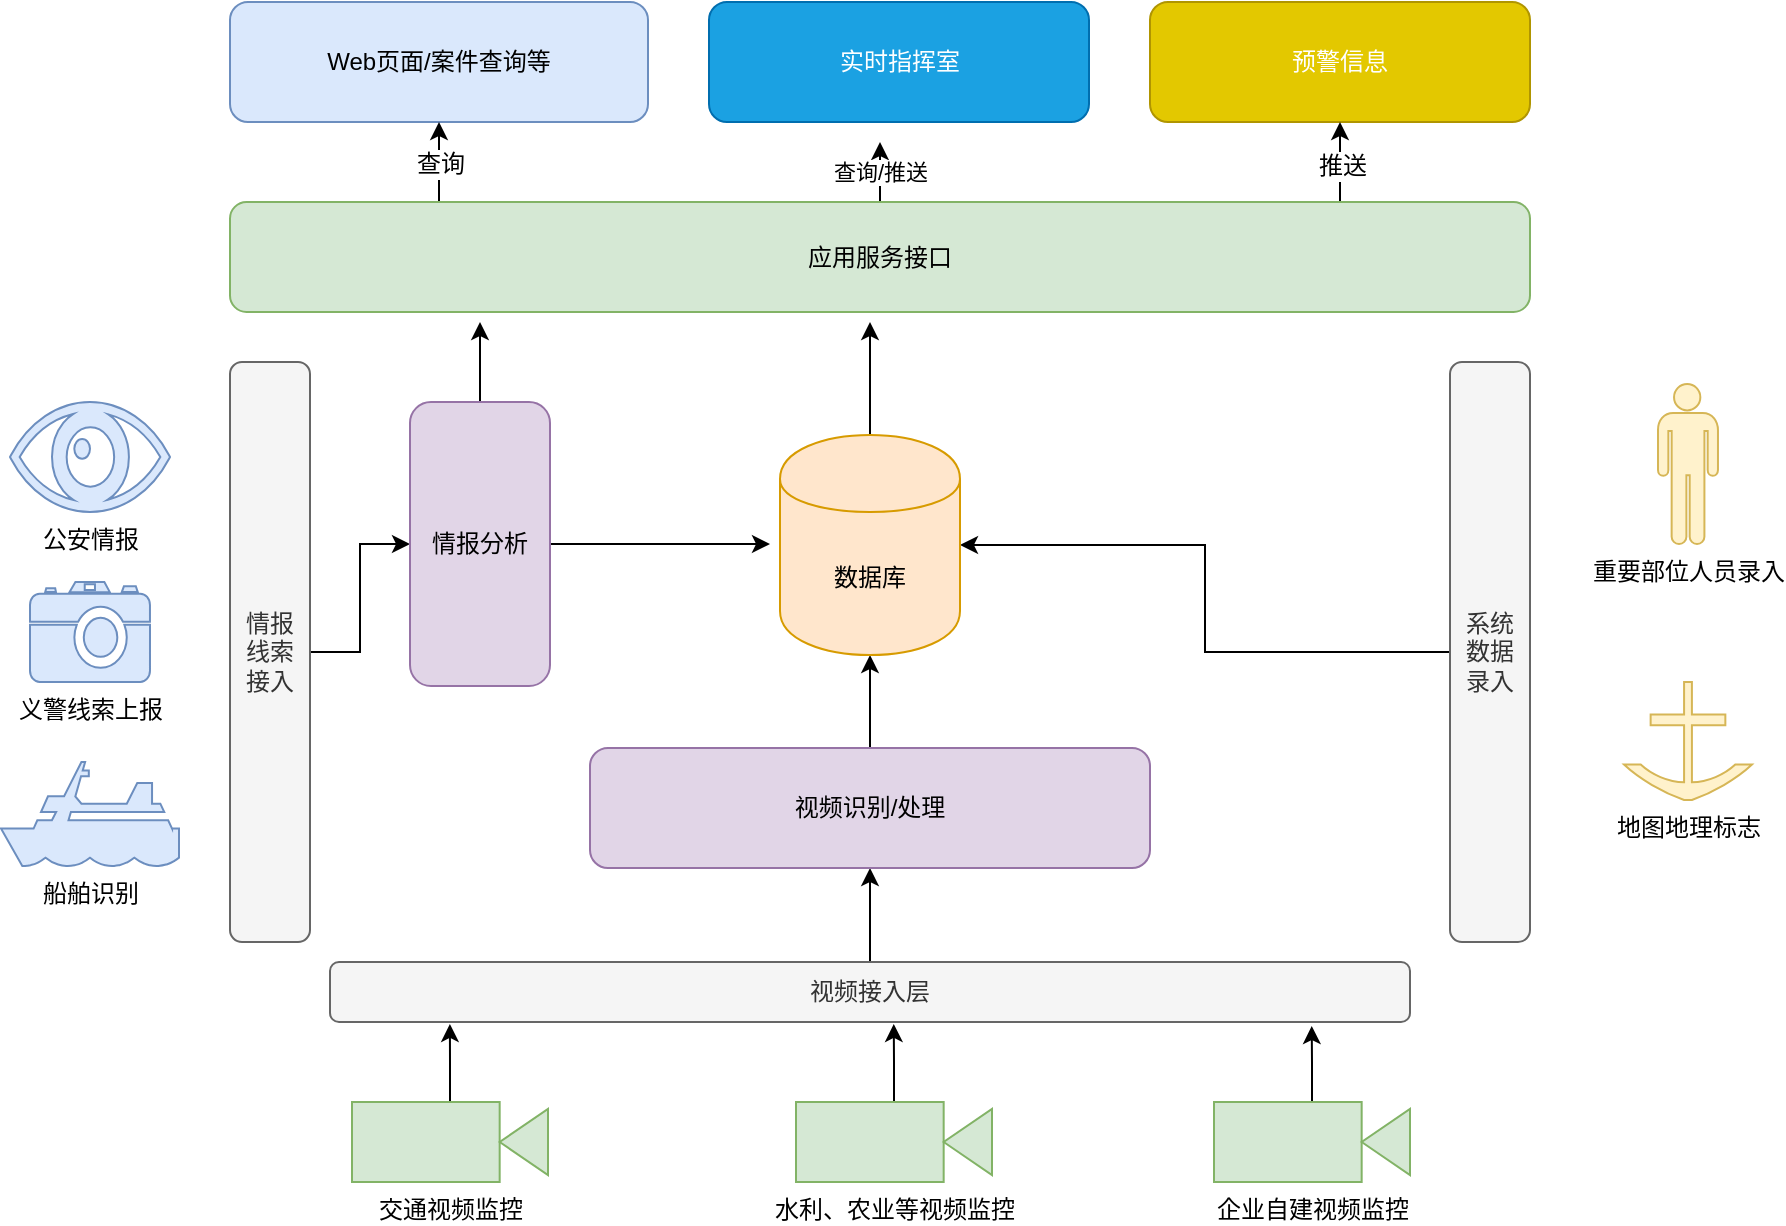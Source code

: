 <mxfile version="12.3.6" type="github" pages="1">
  <diagram id="J5xe0iKr1IKNODLN_qi7" name="第 1 页">
    <mxGraphModel dx="1331" dy="1774" grid="1" gridSize="10" guides="1" tooltips="1" connect="1" arrows="1" fold="1" page="1" pageScale="1" pageWidth="827" pageHeight="1169" math="0" shadow="0">
      <root>
        <mxCell id="0"/>
        <mxCell id="1" parent="0"/>
        <mxCell id="XBM7geb0VtnZKx5DZMU2-45" style="edgeStyle=orthogonalEdgeStyle;rounded=0;orthogonalLoop=1;jettySize=auto;html=1;exitX=0.5;exitY=0;exitDx=0;exitDy=0;entryX=0.5;entryY=1;entryDx=0;entryDy=0;" edge="1" parent="1" source="XBM7geb0VtnZKx5DZMU2-2" target="XBM7geb0VtnZKx5DZMU2-32">
          <mxGeometry relative="1" as="geometry"/>
        </mxCell>
        <mxCell id="XBM7geb0VtnZKx5DZMU2-2" value="视频接入层" style="rounded=1;whiteSpace=wrap;html=1;fillColor=#f5f5f5;strokeColor=#666666;fontColor=#333333;" vertex="1" parent="1">
          <mxGeometry x="180" y="370" width="540" height="30" as="geometry"/>
        </mxCell>
        <mxCell id="XBM7geb0VtnZKx5DZMU2-18" style="edgeStyle=orthogonalEdgeStyle;rounded=0;orthogonalLoop=1;jettySize=auto;html=1;entryX=0.111;entryY=1.033;entryDx=0;entryDy=0;entryPerimeter=0;" edge="1" parent="1" source="XBM7geb0VtnZKx5DZMU2-10" target="XBM7geb0VtnZKx5DZMU2-2">
          <mxGeometry relative="1" as="geometry"/>
        </mxCell>
        <mxCell id="XBM7geb0VtnZKx5DZMU2-10" value="交通视频监控" style="shape=mxgraph.signs.tech.video_camera;html=1;pointerEvents=1;fillColor=#d5e8d4;strokeColor=#82b366;verticalLabelPosition=bottom;verticalAlign=top;align=center;" vertex="1" parent="1">
          <mxGeometry x="191" y="440" width="98" height="40" as="geometry"/>
        </mxCell>
        <mxCell id="XBM7geb0VtnZKx5DZMU2-19" style="edgeStyle=orthogonalEdgeStyle;rounded=0;orthogonalLoop=1;jettySize=auto;html=1;entryX=0.522;entryY=1.033;entryDx=0;entryDy=0;entryPerimeter=0;" edge="1" parent="1" source="XBM7geb0VtnZKx5DZMU2-11" target="XBM7geb0VtnZKx5DZMU2-2">
          <mxGeometry relative="1" as="geometry"/>
        </mxCell>
        <mxCell id="XBM7geb0VtnZKx5DZMU2-11" value="水利、农业等视频监控" style="shape=mxgraph.signs.tech.video_camera;html=1;pointerEvents=1;fillColor=#d5e8d4;strokeColor=#82b366;verticalLabelPosition=bottom;verticalAlign=top;align=center;" vertex="1" parent="1">
          <mxGeometry x="413" y="440" width="98" height="40" as="geometry"/>
        </mxCell>
        <mxCell id="XBM7geb0VtnZKx5DZMU2-20" style="edgeStyle=orthogonalEdgeStyle;rounded=0;orthogonalLoop=1;jettySize=auto;html=1;entryX=0.909;entryY=1.067;entryDx=0;entryDy=0;entryPerimeter=0;" edge="1" parent="1" source="XBM7geb0VtnZKx5DZMU2-12" target="XBM7geb0VtnZKx5DZMU2-2">
          <mxGeometry relative="1" as="geometry"/>
        </mxCell>
        <mxCell id="XBM7geb0VtnZKx5DZMU2-12" value="企业自建视频监控&lt;br&gt;" style="shape=mxgraph.signs.tech.video_camera;html=1;pointerEvents=1;fillColor=#d5e8d4;strokeColor=#82b366;verticalLabelPosition=bottom;verticalAlign=top;align=center;" vertex="1" parent="1">
          <mxGeometry x="622" y="440" width="98" height="40" as="geometry"/>
        </mxCell>
        <mxCell id="XBM7geb0VtnZKx5DZMU2-21" value="义警线索上报" style="shape=mxgraph.signs.tech.camera_2;html=1;pointerEvents=1;fillColor=#dae8fc;strokeColor=#6c8ebf;verticalLabelPosition=bottom;verticalAlign=top;align=center;" vertex="1" parent="1">
          <mxGeometry x="30" y="180" width="60" height="50" as="geometry"/>
        </mxCell>
        <mxCell id="XBM7geb0VtnZKx5DZMU2-22" value="船舶识别" style="shape=mxgraph.signs.transportation.ship_1;html=1;pointerEvents=1;fillColor=#dae8fc;strokeColor=#6c8ebf;verticalLabelPosition=bottom;verticalAlign=top;align=center;" vertex="1" parent="1">
          <mxGeometry x="15.5" y="270" width="89" height="52" as="geometry"/>
        </mxCell>
        <mxCell id="XBM7geb0VtnZKx5DZMU2-23" value="公安情报" style="shape=mxgraph.signs.healthcare.eye;html=1;pointerEvents=1;fillColor=#dae8fc;strokeColor=#6c8ebf;verticalLabelPosition=bottom;verticalAlign=top;align=center;" vertex="1" parent="1">
          <mxGeometry x="20" y="90" width="80" height="55" as="geometry"/>
        </mxCell>
        <mxCell id="XBM7geb0VtnZKx5DZMU2-46" style="edgeStyle=orthogonalEdgeStyle;rounded=0;orthogonalLoop=1;jettySize=auto;html=1;entryX=0;entryY=0.5;entryDx=0;entryDy=0;" edge="1" parent="1" source="XBM7geb0VtnZKx5DZMU2-24" target="XBM7geb0VtnZKx5DZMU2-33">
          <mxGeometry relative="1" as="geometry"/>
        </mxCell>
        <mxCell id="XBM7geb0VtnZKx5DZMU2-24" value="情报&lt;br&gt;线索&lt;br&gt;接入" style="rounded=1;whiteSpace=wrap;html=1;fillColor=#f5f5f5;strokeColor=#666666;fontColor=#333333;" vertex="1" parent="1">
          <mxGeometry x="130" y="70" width="40" height="290" as="geometry"/>
        </mxCell>
        <mxCell id="XBM7geb0VtnZKx5DZMU2-49" style="edgeStyle=orthogonalEdgeStyle;rounded=0;orthogonalLoop=1;jettySize=auto;html=1;entryX=1;entryY=0.5;entryDx=0;entryDy=0;" edge="1" parent="1" source="XBM7geb0VtnZKx5DZMU2-26" target="XBM7geb0VtnZKx5DZMU2-35">
          <mxGeometry relative="1" as="geometry"/>
        </mxCell>
        <mxCell id="XBM7geb0VtnZKx5DZMU2-26" value="系统&lt;br&gt;数据&lt;br&gt;录入" style="rounded=1;whiteSpace=wrap;html=1;fillColor=#f5f5f5;strokeColor=#666666;fontColor=#333333;" vertex="1" parent="1">
          <mxGeometry x="740" y="70" width="40" height="290" as="geometry"/>
        </mxCell>
        <mxCell id="XBM7geb0VtnZKx5DZMU2-27" value="重要部位人员录入" style="shape=mxgraph.signs.people.man_1;html=1;pointerEvents=1;fillColor=#fff2cc;strokeColor=#d6b656;verticalLabelPosition=bottom;verticalAlign=top;align=center;" vertex="1" parent="1">
          <mxGeometry x="844" y="81" width="30" height="80" as="geometry"/>
        </mxCell>
        <mxCell id="XBM7geb0VtnZKx5DZMU2-29" value="地图地理标志" style="shape=mxgraph.signs.transportation.anchor_4;html=1;pointerEvents=1;fillColor=#fff2cc;strokeColor=#d6b656;verticalLabelPosition=bottom;verticalAlign=top;align=center;" vertex="1" parent="1">
          <mxGeometry x="827" y="230" width="64" height="59" as="geometry"/>
        </mxCell>
        <mxCell id="XBM7geb0VtnZKx5DZMU2-48" style="edgeStyle=orthogonalEdgeStyle;rounded=0;orthogonalLoop=1;jettySize=auto;html=1;" edge="1" parent="1" source="XBM7geb0VtnZKx5DZMU2-32" target="XBM7geb0VtnZKx5DZMU2-35">
          <mxGeometry relative="1" as="geometry"/>
        </mxCell>
        <mxCell id="XBM7geb0VtnZKx5DZMU2-32" value="视频识别/处理" style="rounded=1;whiteSpace=wrap;html=1;fillColor=#e1d5e7;strokeColor=#9673a6;" vertex="1" parent="1">
          <mxGeometry x="310" y="263" width="280" height="60" as="geometry"/>
        </mxCell>
        <mxCell id="XBM7geb0VtnZKx5DZMU2-54" style="edgeStyle=orthogonalEdgeStyle;rounded=0;orthogonalLoop=1;jettySize=auto;html=1;" edge="1" parent="1" source="XBM7geb0VtnZKx5DZMU2-33">
          <mxGeometry relative="1" as="geometry">
            <mxPoint x="255" y="50" as="targetPoint"/>
          </mxGeometry>
        </mxCell>
        <mxCell id="XBM7geb0VtnZKx5DZMU2-56" style="edgeStyle=orthogonalEdgeStyle;rounded=0;orthogonalLoop=1;jettySize=auto;html=1;" edge="1" parent="1" source="XBM7geb0VtnZKx5DZMU2-33">
          <mxGeometry relative="1" as="geometry">
            <mxPoint x="400" y="161" as="targetPoint"/>
          </mxGeometry>
        </mxCell>
        <mxCell id="XBM7geb0VtnZKx5DZMU2-33" value="情报分析" style="rounded=1;whiteSpace=wrap;html=1;fillColor=#e1d5e7;strokeColor=#9673a6;" vertex="1" parent="1">
          <mxGeometry x="220" y="90" width="70" height="142" as="geometry"/>
        </mxCell>
        <mxCell id="XBM7geb0VtnZKx5DZMU2-55" style="edgeStyle=orthogonalEdgeStyle;rounded=0;orthogonalLoop=1;jettySize=auto;html=1;" edge="1" parent="1" source="XBM7geb0VtnZKx5DZMU2-35">
          <mxGeometry relative="1" as="geometry">
            <mxPoint x="450" y="50" as="targetPoint"/>
          </mxGeometry>
        </mxCell>
        <mxCell id="XBM7geb0VtnZKx5DZMU2-35" value="数据库" style="shape=cylinder;whiteSpace=wrap;html=1;boundedLbl=1;backgroundOutline=1;fillColor=#ffe6cc;strokeColor=#d79b00;" vertex="1" parent="1">
          <mxGeometry x="405" y="106.5" width="90" height="110" as="geometry"/>
        </mxCell>
        <mxCell id="XBM7geb0VtnZKx5DZMU2-36" value="Web页面/案件查询等" style="rounded=1;whiteSpace=wrap;html=1;fillColor=#dae8fc;strokeColor=#6c8ebf;" vertex="1" parent="1">
          <mxGeometry x="130" y="-110" width="209" height="60" as="geometry"/>
        </mxCell>
        <mxCell id="XBM7geb0VtnZKx5DZMU2-37" value="预警信息" style="rounded=1;whiteSpace=wrap;html=1;fillColor=#e3c800;strokeColor=#B09500;fontColor=#ffffff;" vertex="1" parent="1">
          <mxGeometry x="590" y="-110" width="190" height="60" as="geometry"/>
        </mxCell>
        <mxCell id="XBM7geb0VtnZKx5DZMU2-42" value="实时指挥室" style="rounded=1;whiteSpace=wrap;html=1;fillColor=#1ba1e2;strokeColor=#006EAF;fontColor=#ffffff;" vertex="1" parent="1">
          <mxGeometry x="369.5" y="-110" width="190" height="60" as="geometry"/>
        </mxCell>
        <mxCell id="XBM7geb0VtnZKx5DZMU2-58" style="edgeStyle=orthogonalEdgeStyle;rounded=0;orthogonalLoop=1;jettySize=auto;html=1;entryX=0.5;entryY=1;entryDx=0;entryDy=0;" edge="1" parent="1" source="XBM7geb0VtnZKx5DZMU2-43" target="XBM7geb0VtnZKx5DZMU2-36">
          <mxGeometry relative="1" as="geometry">
            <Array as="points">
              <mxPoint x="235" y="-10"/>
              <mxPoint x="235" y="-10"/>
            </Array>
          </mxGeometry>
        </mxCell>
        <mxCell id="XBM7geb0VtnZKx5DZMU2-59" value="查询" style="text;html=1;align=center;verticalAlign=middle;resizable=0;points=[];;labelBackgroundColor=#ffffff;" vertex="1" connectable="0" parent="XBM7geb0VtnZKx5DZMU2-58">
          <mxGeometry x="-0.05" relative="1" as="geometry">
            <mxPoint as="offset"/>
          </mxGeometry>
        </mxCell>
        <mxCell id="XBM7geb0VtnZKx5DZMU2-61" value="查询/推送" style="edgeStyle=orthogonalEdgeStyle;rounded=0;orthogonalLoop=1;jettySize=auto;html=1;" edge="1" parent="1" source="XBM7geb0VtnZKx5DZMU2-43">
          <mxGeometry relative="1" as="geometry">
            <mxPoint x="455" y="-40" as="targetPoint"/>
          </mxGeometry>
        </mxCell>
        <mxCell id="XBM7geb0VtnZKx5DZMU2-63" style="edgeStyle=orthogonalEdgeStyle;rounded=0;orthogonalLoop=1;jettySize=auto;html=1;entryX=0.5;entryY=1;entryDx=0;entryDy=0;" edge="1" parent="1" source="XBM7geb0VtnZKx5DZMU2-43" target="XBM7geb0VtnZKx5DZMU2-37">
          <mxGeometry relative="1" as="geometry">
            <Array as="points">
              <mxPoint x="685" y="-10"/>
              <mxPoint x="685" y="-10"/>
            </Array>
          </mxGeometry>
        </mxCell>
        <mxCell id="XBM7geb0VtnZKx5DZMU2-64" value="推送" style="text;html=1;align=center;verticalAlign=middle;resizable=0;points=[];;labelBackgroundColor=#ffffff;" vertex="1" connectable="0" parent="XBM7geb0VtnZKx5DZMU2-63">
          <mxGeometry x="-0.1" y="-1" relative="1" as="geometry">
            <mxPoint as="offset"/>
          </mxGeometry>
        </mxCell>
        <mxCell id="XBM7geb0VtnZKx5DZMU2-43" value="应用服务接口" style="rounded=1;whiteSpace=wrap;html=1;fillColor=#d5e8d4;strokeColor=#82b366;arcSize=15;" vertex="1" parent="1">
          <mxGeometry x="130" y="-10" width="650" height="55" as="geometry"/>
        </mxCell>
      </root>
    </mxGraphModel>
  </diagram>
</mxfile>
